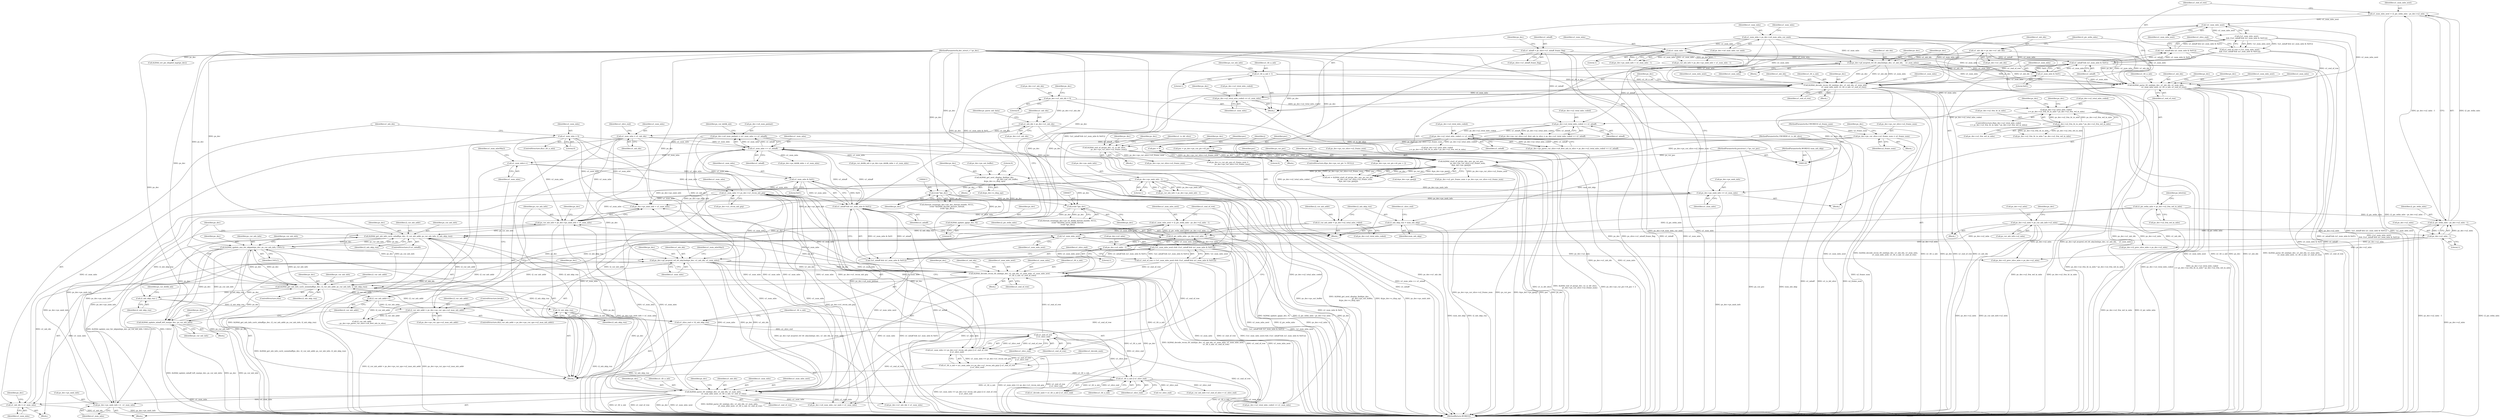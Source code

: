 digraph "0_Android_4a524d3a8ae9aa20c36430008e6bd429443f8f1d_1@pointer" {
"1000959" [label="(Call,ps_dec->u4_num_pmbair = (u1_num_mbs >> u1_mbaff))"];
"1000963" [label="(Call,u1_num_mbs >> u1_mbaff)"];
"1000905" [label="(Call,u1_num_mbs = u1_mb_idx)"];
"1000895" [label="(Call,u1_mb_idx = ps_dec->u1_mb_idx)"];
"1000657" [label="(Call,ps_dec->u1_mb_idx = 0)"];
"1001127" [label="(Call,u1_num_mbs == ps_dec->u1_recon_mb_grp)"];
"1001117" [label="(Call,u1_num_mbs & 0x01)"];
"1001094" [label="(Call,u1_num_mbs++)"];
"1001200" [label="(Call,u1_num_mbs = 0)"];
"1001186" [label="(Call,ih264d_decode_recon_tfr_nmb(ps_dec, u1_mb_idx, u1_num_mbs, u1_num_mbs_next,\n                                             u1_tfr_n_mb, u1_end_of_row))"];
"1001148" [label="(Call,ps_dec->pf_mvpred_ref_tfr_nby2mb(ps_dec, u1_mb_idx, u1_num_mbs))"];
"1001061" [label="(Call,ih264d_update_nnz_for_skipmb(ps_dec, ps_cur_mb_info, CAVLC))"];
"1000990" [label="(Call,ih264d_get_mb_info_cavlc_mbaff(ps_dec, i2_cur_mb_addr, ps_cur_mb_info, i2_mb_skip_run))"];
"1000892" [label="(Call,ih264d_update_qp(ps_dec, 0))"];
"1000645" [label="(Call,ih264d_decode_recon_tfr_nmb(ps_dec, u1_mb_idx, u1_num_mbs,\n                             u1_num_mbs_next, u1_tfr_n_mb, u1_end_of_row))"];
"1000584" [label="(Call,ps_dec->pf_mvpred_ref_tfr_nby2mb(ps_dec, u1_mb_idx,    u1_num_mbs))"];
"1000130" [label="(MethodParameterIn,dec_struct_t * ps_dec)"];
"1000141" [label="(Call,u1_mb_idx = ps_dec->u1_mb_idx)"];
"1000487" [label="(Call,u1_num_mbs = ps_dec->u4_num_mbs_cur_nmb)"];
"1000501" [label="(Call,u1_num_mbs - 1)"];
"1000612" [label="(Call,u1_num_mbs & 0x01)"];
"1000607" [label="(Call,!u1_num_mbs_next)"];
"1000595" [label="(Call,u1_num_mbs_next = i2_pic_wdin_mbs - ps_dec->u2_mbx - 1)"];
"1000597" [label="(Call,i2_pic_wdin_mbs - ps_dec->u2_mbx - 1)"];
"1000150" [label="(Call,i2_pic_wdin_mbs = ps_dec->u2_frm_wd_in_mbs)"];
"1000599" [label="(Call,ps_dec->u2_mbx - 1)"];
"1000538" [label="(Call,ps_dec->u2_mbx = ps_cur_mb_info->u2_mbx)"];
"1000618" [label="(Call,u1_tfr_n_mb = 1)"];
"1000604" [label="(Call,u1_end_of_row = (!u1_num_mbs_next)\n && (!(u1_mbaff && (u1_num_mbs & 0x01))))"];
"1000606" [label="(Call,(!u1_num_mbs_next)\n && (!(u1_mbaff && (u1_num_mbs & 0x01))))"];
"1000609" [label="(Call,!(u1_mbaff && (u1_num_mbs & 0x01)))"];
"1000610" [label="(Call,u1_mbaff && (u1_num_mbs & 0x01))"];
"1000189" [label="(Call,u1_mbaff = ps_slice->u1_mbaff_frame_flag)"];
"1000631" [label="(Call,ih264d_parse_tfr_nmb(ps_dec, u1_mb_idx, u1_num_mbs,\n                            u1_num_mbs_next, u1_tfr_n_mb, u1_end_of_row))"];
"1000412" [label="(Call,(void *)ps_dec)"];
"1000357" [label="(Call,ih264d_get_next_display_field(ps_dec,\n                                              ps_dec->ps_out_buffer,\n &(ps_dec->s_disp_op)))"];
"1000318" [label="(Call,ih264d_start_of_pic(ps_dec, poc, ps_cur_poc,\n                        ps_dec->ps_cur_slice->u2_frame_num,\n &ps_dec->ps_pps[j]))"];
"1000227" [label="(Call,ih264d_end_of_pic(ps_dec, u1_is_idr_slice,\n                ps_dec->ps_cur_slice->u2_frame_num))"];
"1000132" [label="(MethodParameterIn,UWORD8 u1_is_idr_slice)"];
"1000214" [label="(Call,ps_dec->ps_cur_slice->u2_frame_num = u2_frame_num)"];
"1000133" [label="(MethodParameterIn,UWORD16 u2_frame_num)"];
"1000250" [label="(Call,poc = 0)"];
"1000281" [label="(Call,poc = ps_dec->ps_cur_pic->i4_poc + 2)"];
"1000134" [label="(MethodParameterIn,pocstruct_t *ps_cur_poc)"];
"1000456" [label="(Call,(void *)ps_dec)"];
"1001172" [label="(Call,ih264d_parse_tfr_nmb(ps_dec, u1_mb_idx, u1_num_mbs,\n                                     u1_num_mbs_next, u1_tfr_n_mb, u1_end_of_row))"];
"1001112" [label="(Call,!u1_num_mbs_next)"];
"1001100" [label="(Call,u1_num_mbs_next = i2_pic_wdin_mbs - ps_dec->u2_mbx - 1)"];
"1001102" [label="(Call,i2_pic_wdin_mbs - ps_dec->u2_mbx - 1)"];
"1001104" [label="(Call,ps_dec->u2_mbx - 1)"];
"1001137" [label="(Call,u1_tfr_n_mb || u1_slice_end)"];
"1001124" [label="(Call,u1_tfr_n_mb = (u1_num_mbs == ps_dec->u1_recon_mb_grp) || u1_end_of_row\n || u1_slice_end)"];
"1001126" [label="(Call,(u1_num_mbs == ps_dec->u1_recon_mb_grp) || u1_end_of_row\n || u1_slice_end)"];
"1001132" [label="(Call,u1_end_of_row\n || u1_slice_end)"];
"1001109" [label="(Call,u1_end_of_row = (!u1_num_mbs_next) && (!(u1_mbaff && (u1_num_mbs & 0x01))))"];
"1001111" [label="(Call,(!u1_num_mbs_next) && (!(u1_mbaff && (u1_num_mbs & 0x01))))"];
"1001114" [label="(Call,!(u1_mbaff && (u1_num_mbs & 0x01)))"];
"1001115" [label="(Call,u1_mbaff && (u1_num_mbs & 0x01))"];
"1001120" [label="(Call,u1_slice_end = !i2_mb_skip_run)"];
"1001122" [label="(Call,!i2_mb_skip_run)"];
"1001077" [label="(Call,i2_mb_skip_run--)"];
"1000996" [label="(Call,ih264d_get_mb_info_cavlc_nonmbaff(ps_dec, i2_cur_mb_addr, ps_cur_mb_info, i2_mb_skip_run))"];
"1001089" [label="(Call,ih264d_update_mbaff_left_nnz(ps_dec, ps_cur_mb_info))"];
"1000934" [label="(Call,i2_cur_mb_addr > ps_dec->ps_cur_sps->u2_max_mb_addr)"];
"1000920" [label="(Call,i2_cur_mb_addr = ps_dec->u2_total_mbs_coded)"];
"1000809" [label="(Call,ps_dec->u2_total_mbs_coded << u1_mbaff)"];
"1000783" [label="(Call,ps_dec->u2_total_mbs_coded << u1_mbaff)"];
"1000668" [label="(Call,ps_dec->u2_total_mbs_coded\n >= ps_dec->u2_frm_ht_in_mbs * ps_dec->u2_frm_wd_in_mbs)"];
"1000652" [label="(Call,ps_dec->u2_total_mbs_coded += u1_num_mbs)"];
"1000672" [label="(Call,ps_dec->u2_frm_ht_in_mbs * ps_dec->u2_frm_wd_in_mbs)"];
"1001092" [label="(Call,i2_cur_mb_addr++)"];
"1000942" [label="(Call,ps_cur_mb_info = ps_dec->ps_nmb_info + u1_num_mbs)"];
"1000638" [label="(Call,ps_dec->ps_nmb_info += u1_num_mbs)"];
"1000513" [label="(Call,ps_dec->ps_nmb_info - 1)"];
"1001179" [label="(Call,ps_dec->ps_nmb_info +=  u1_num_mbs)"];
"1000925" [label="(Call,i2_mb_skip_run = num_mb_skip)"];
"1000131" [label="(MethodParameterIn,WORD32 num_mb_skip)"];
"1001203" [label="(Call,u1_mb_idx = u1_num_mbs)"];
"1001105" [label="(Call,ps_dec->u2_mbx)"];
"1000227" [label="(Call,ih264d_end_of_pic(ps_dec, u1_is_idr_slice,\n                ps_dec->ps_cur_slice->u2_frame_num))"];
"1000224" [label="(Identifier,ps_dec)"];
"1000133" [label="(MethodParameterIn,UWORD16 u2_frame_num)"];
"1000283" [label="(Call,ps_dec->ps_cur_pic->i4_poc + 2)"];
"1001100" [label="(Call,u1_num_mbs_next = i2_pic_wdin_mbs - ps_dec->u2_mbx - 1)"];
"1001222" [label="(Call,i2_cur_mb_addr\n - ps_dec->ps_parse_cur_slice->u4_first_mb_in_slice)"];
"1000226" [label="(Block,)"];
"1001109" [label="(Call,u1_end_of_row = (!u1_num_mbs_next) && (!(u1_mbaff && (u1_num_mbs & 0x01))))"];
"1000359" [label="(Call,ps_dec->ps_out_buffer)"];
"1000275" [label="(ControlStructure,if(ps_dec->ps_cur_pic != NULL))"];
"1000668" [label="(Call,ps_dec->u2_total_mbs_coded\n >= ps_dec->u2_frm_ht_in_mbs * ps_dec->u2_frm_wd_in_mbs)"];
"1001116" [label="(Identifier,u1_mbaff)"];
"1000645" [label="(Call,ih264d_decode_recon_tfr_nmb(ps_dec, u1_mb_idx, u1_num_mbs,\n                             u1_num_mbs_next, u1_tfr_n_mb, u1_end_of_row))"];
"1001103" [label="(Identifier,i2_pic_wdin_mbs)"];
"1000651" [label="(Identifier,u1_end_of_row)"];
"1000926" [label="(Identifier,i2_mb_skip_run)"];
"1000597" [label="(Call,i2_pic_wdin_mbs - ps_dec->u2_mbx - 1)"];
"1000600" [label="(Call,ps_dec->u2_mbx)"];
"1000967" [label="(Identifier,ps_cur_deblk_mb)"];
"1000134" [label="(MethodParameterIn,pocstruct_t *ps_cur_poc)"];
"1000252" [label="(Literal,0)"];
"1001101" [label="(Identifier,u1_num_mbs_next)"];
"1000959" [label="(Call,ps_dec->u4_num_pmbair = (u1_num_mbs >> u1_mbaff))"];
"1001202" [label="(Literal,0)"];
"1000623" [label="(Identifier,ps_cur_mb_info)"];
"1000810" [label="(Call,ps_dec->u2_total_mbs_coded)"];
"1000931" [label="(Block,)"];
"1000458" [label="(Identifier,ps_dec)"];
"1001129" [label="(Call,ps_dec->u1_recon_mb_grp)"];
"1001153" [label="(Identifier,u1_num_mbsNby2)"];
"1000642" [label="(Identifier,u1_num_mbs)"];
"1001269" [label="(Call,ps_dec->u2_frm_ht_in_mbs * ps_dec->u2_frm_wd_in_mbs)"];
"1001183" [label="(Identifier,u1_num_mbs)"];
"1001208" [label="(Identifier,ps_dec)"];
"1000963" [label="(Call,u1_num_mbs >> u1_mbaff)"];
"1000503" [label="(Literal,1)"];
"1000357" [label="(Call,ih264d_get_next_display_field(ps_dec,\n                                              ps_dec->ps_out_buffer,\n &(ps_dec->s_disp_op)))"];
"1001110" [label="(Identifier,u1_end_of_row)"];
"1000630" [label="(Block,)"];
"1000604" [label="(Call,u1_end_of_row = (!u1_num_mbs_next)\n && (!(u1_mbaff && (u1_num_mbs & 0x01))))"];
"1000250" [label="(Call,poc = 0)"];
"1001250" [label="(Call,ps_dec->i2_prev_slice_mbx = ps_dec->u2_mbx)"];
"1001177" [label="(Identifier,u1_tfr_n_mb)"];
"1001123" [label="(Identifier,i2_mb_skip_run)"];
"1000547" [label="(Identifier,ps_dec)"];
"1000997" [label="(Identifier,ps_dec)"];
"1000609" [label="(Call,!(u1_mbaff && (u1_num_mbs & 0x01)))"];
"1000689" [label="(Identifier,ps_dec)"];
"1001180" [label="(Call,ps_dec->ps_nmb_info)"];
"1001149" [label="(Identifier,ps_dec)"];
"1000213" [label="(Block,)"];
"1000927" [label="(Identifier,num_mb_skip)"];
"1001147" [label="(Block,)"];
"1000994" [label="(Identifier,i2_mb_skip_run)"];
"1001104" [label="(Call,ps_dec->u2_mbx - 1)"];
"1001112" [label="(Call,!u1_num_mbs_next)"];
"1000676" [label="(Call,ps_dec->u2_frm_wd_in_mbs)"];
"1000497" [label="(Call,ps_dec->ps_nmb_info + u1_num_mbs - 1)"];
"1000362" [label="(Call,&(ps_dec->s_disp_op))"];
"1000456" [label="(Call,(void *)ps_dec)"];
"1001088" [label="(Block,)"];
"1001185" [label="(Block,)"];
"1001148" [label="(Call,ps_dec->pf_mvpred_ref_tfr_nby2mb(ps_dec, u1_mb_idx, u1_num_mbs))"];
"1001203" [label="(Call,u1_mb_idx = u1_num_mbs)"];
"1000691" [label="(Call,ps_dec->i2_prev_slice_mbx = ps_dec->u2_mbx)"];
"1000132" [label="(MethodParameterIn,UWORD8 u1_is_idr_slice)"];
"1000612" [label="(Call,u1_num_mbs & 0x01)"];
"1000901" [label="(Identifier,ps_parse_mb_data)"];
"1000664" [label="(Identifier,ps_dec)"];
"1000996" [label="(Call,ih264d_get_mb_info_cavlc_nonmbaff(ps_dec, i2_cur_mb_addr, ps_cur_mb_info, i2_mb_skip_run))"];
"1000246" [label="(Block,)"];
"1000404" [label="(Call,ithread_create(ps_dec->pv_dec_thread_handle, NULL,\n (void *)ih264d_decode_picture_thread,\n (void *)ps_dec))"];
"1000486" [label="(Block,)"];
"1000322" [label="(Call,ps_dec->ps_cur_slice->u2_frame_num)"];
"1000316" [label="(Call,ret = ih264d_start_of_pic(ps_dec, poc, ps_cur_poc,\n                        ps_dec->ps_cur_slice->u2_frame_num,\n &ps_dec->ps_pps[j]))"];
"1000131" [label="(MethodParameterIn,WORD32 num_mb_skip)"];
"1001140" [label="(Call,ps_cur_mb_info->u1_end_of_slice = u1_slice_end)"];
"1001178" [label="(Identifier,u1_end_of_row)"];
"1001102" [label="(Call,i2_pic_wdin_mbs - ps_dec->u2_mbx - 1)"];
"1000935" [label="(Identifier,i2_cur_mb_addr)"];
"1000813" [label="(Identifier,u1_mbaff)"];
"1000570" [label="(Block,)"];
"1000991" [label="(Identifier,ps_dec)"];
"1000596" [label="(Identifier,u1_num_mbs_next)"];
"1001094" [label="(Call,u1_num_mbs++)"];
"1000906" [label="(Identifier,u1_num_mbs)"];
"1000649" [label="(Identifier,u1_num_mbs_next)"];
"1000669" [label="(Call,ps_dec->u2_total_mbs_coded)"];
"1000893" [label="(Identifier,ps_dec)"];
"1000682" [label="(Identifier,ps_dec)"];
"1000784" [label="(Call,ps_dec->u2_total_mbs_coded)"];
"1000517" [label="(Literal,1)"];
"1001135" [label="(Call,u1_decode_nmb = u1_tfr_n_mb || u1_slice_end)"];
"1001097" [label="(Identifier,u1_num_mbsNby2)"];
"1000542" [label="(Call,ps_cur_mb_info->u2_mbx)"];
"1001121" [label="(Identifier,u1_slice_end)"];
"1001201" [label="(Identifier,u1_num_mbs)"];
"1001179" [label="(Call,ps_dec->ps_nmb_info +=  u1_num_mbs)"];
"1000152" [label="(Call,ps_dec->u2_frm_wd_in_mbs)"];
"1001004" [label="(Identifier,ps_dec)"];
"1000513" [label="(Call,ps_dec->ps_nmb_info - 1)"];
"1000632" [label="(Identifier,ps_dec)"];
"1001186" [label="(Call,ih264d_decode_recon_tfr_nmb(ps_dec, u1_mb_idx, u1_num_mbs, u1_num_mbs_next,\n                                             u1_tfr_n_mb, u1_end_of_row))"];
"1001119" [label="(Literal,0x01)"];
"1000230" [label="(Call,ps_dec->ps_cur_slice->u2_frame_num)"];
"1001206" [label="(Call,ps_dec->u1_mb_idx = u1_num_mbs)"];
"1001193" [label="(Call,ps_dec->u2_total_mbs_coded += u1_num_mbs)"];
"1000159" [label="(Identifier,ps_bitstrm)"];
"1000191" [label="(Call,ps_slice->u1_mbaff_frame_flag)"];
"1000943" [label="(Identifier,ps_cur_mb_info)"];
"1000595" [label="(Call,u1_num_mbs_next = i2_pic_wdin_mbs - ps_dec->u2_mbx - 1)"];
"1001062" [label="(Identifier,ps_dec)"];
"1000327" [label="(Call,&ps_dec->ps_pps[j])"];
"1001181" [label="(Identifier,ps_dec)"];
"1000999" [label="(Identifier,ps_cur_mb_info)"];
"1000909" [label="(Identifier,u1_slice_end)"];
"1001125" [label="(Identifier,u1_tfr_n_mb)"];
"1000922" [label="(Call,ps_dec->u2_total_mbs_coded)"];
"1000659" [label="(Identifier,ps_dec)"];
"1000930" [label="(Identifier,u1_slice_end)"];
"1001111" [label="(Call,(!u1_num_mbs_next) && (!(u1_mbaff && (u1_num_mbs & 0x01))))"];
"1000229" [label="(Identifier,u1_is_idr_slice)"];
"1001195" [label="(Identifier,ps_dec)"];
"1000672" [label="(Call,ps_dec->u2_frm_ht_in_mbs * ps_dec->u2_frm_wd_in_mbs)"];
"1000964" [label="(Identifier,u1_num_mbs)"];
"1001204" [label="(Identifier,u1_mb_idx)"];
"1000189" [label="(Call,u1_mbaff = ps_slice->u1_mbaff_frame_flag)"];
"1000652" [label="(Call,ps_dec->u2_total_mbs_coded += u1_num_mbs)"];
"1001200" [label="(Call,u1_num_mbs = 0)"];
"1000235" [label="(Call,ps_dec->s_cur_pic_poc.u2_frame_num =\n                ps_dec->ps_cur_slice->u2_frame_num)"];
"1001174" [label="(Identifier,u1_mb_idx)"];
"1000920" [label="(Call,i2_cur_mb_addr = ps_dec->u2_total_mbs_coded)"];
"1001190" [label="(Identifier,u1_num_mbs_next)"];
"1000282" [label="(Identifier,poc)"];
"1001113" [label="(Identifier,u1_num_mbs_next)"];
"1000228" [label="(Identifier,ps_dec)"];
"1001189" [label="(Identifier,u1_num_mbs)"];
"1000635" [label="(Identifier,u1_num_mbs_next)"];
"1000412" [label="(Call,(void *)ps_dec)"];
"1001120" [label="(Call,u1_slice_end = !i2_mb_skip_run)"];
"1000656" [label="(Identifier,u1_num_mbs)"];
"1001137" [label="(Call,u1_tfr_n_mb || u1_slice_end)"];
"1000511" [label="(Call,ps_cur_mb_info = ps_dec->ps_nmb_info - 1)"];
"1000892" [label="(Call,ih264d_update_qp(ps_dec, 0))"];
"1000448" [label="(Call,ithread_create(ps_dec->pv_bs_deblk_thread_handle, NULL,\n (void *)ih264d_recon_deblk_thread,\n (void *)ps_dec))"];
"1001138" [label="(Identifier,u1_tfr_n_mb)"];
"1000907" [label="(Identifier,u1_mb_idx)"];
"1000586" [label="(Identifier,u1_mb_idx)"];
"1000634" [label="(Identifier,u1_num_mbs)"];
"1001124" [label="(Call,u1_tfr_n_mb = (u1_num_mbs == ps_dec->u1_recon_mb_grp) || u1_end_of_row\n || u1_slice_end)"];
"1000151" [label="(Identifier,i2_pic_wdin_mbs)"];
"1000493" [label="(Identifier,u1_num_mbs)"];
"1000143" [label="(Call,ps_dec->u1_mb_idx)"];
"1000190" [label="(Identifier,u1_mbaff)"];
"1001132" [label="(Call,u1_end_of_row\n || u1_slice_end)"];
"1001063" [label="(Identifier,ps_cur_mb_info)"];
"1001092" [label="(Call,i2_cur_mb_addr++)"];
"1000951" [label="(Identifier,ps_dec)"];
"1000613" [label="(Identifier,u1_num_mbs)"];
"1001081" [label="(Identifier,ps_cur_deblk_mb)"];
"1000803" [label="(Call,ps_dec->ps_parse_cur_slice->u4_first_mb_in_slice = ps_dec->u2_total_mbs_coded << u1_mbaff)"];
"1001284" [label="(MethodReturn,WORD32)"];
"1000488" [label="(Identifier,u1_num_mbs)"];
"1000636" [label="(Identifier,u1_tfr_n_mb)"];
"1000995" [label="(ControlStructure,else)"];
"1000585" [label="(Identifier,ps_dec)"];
"1001151" [label="(Identifier,u1_num_mbs)"];
"1000291" [label="(Identifier,j)"];
"1001175" [label="(Identifier,u1_num_mbs)"];
"1000141" [label="(Call,u1_mb_idx = ps_dec->u1_mb_idx)"];
"1000777" [label="(Call,ps_dec->ps_cur_slice->u2_first_mb_in_slice = ps_dec->u2_total_mbs_coded << u1_mbaff)"];
"1000968" [label="(Call,ps_dec->ps_deblk_mbn + u1_num_mbs)"];
"1000200" [label="(Identifier,ps_dec)"];
"1000934" [label="(Call,i2_cur_mb_addr > ps_dec->ps_cur_sps->u2_max_mb_addr)"];
"1000966" [label="(Call,ps_cur_deblk_mb = ps_dec->ps_deblk_mbn + u1_num_mbs)"];
"1000583" [label="(Block,)"];
"1001191" [label="(Identifier,u1_tfr_n_mb)"];
"1000809" [label="(Call,ps_dec->u2_total_mbs_coded << u1_mbaff)"];
"1001176" [label="(Identifier,u1_num_mbs_next)"];
"1001114" [label="(Call,!(u1_mbaff && (u1_num_mbs & 0x01)))"];
"1001061" [label="(Call,ih264d_update_nnz_for_skipmb(ps_dec, ps_cur_mb_info, CAVLC))"];
"1000638" [label="(Call,ps_dec->ps_nmb_info += u1_num_mbs)"];
"1001172" [label="(Call,ih264d_parse_tfr_nmb(ps_dec, u1_mb_idx, u1_num_mbs,\n                                     u1_num_mbs_next, u1_tfr_n_mb, u1_end_of_row))"];
"1000942" [label="(Call,ps_cur_mb_info = ps_dec->ps_nmb_info + u1_num_mbs)"];
"1000998" [label="(Identifier,i2_cur_mb_addr)"];
"1000644" [label="(Block,)"];
"1000647" [label="(Identifier,u1_mb_idx)"];
"1000142" [label="(Identifier,u1_mb_idx)"];
"1001091" [label="(Identifier,ps_cur_mb_info)"];
"1000489" [label="(Call,ps_dec->u4_num_mbs_cur_nmb)"];
"1000606" [label="(Call,(!u1_num_mbs_next)\n && (!(u1_mbaff && (u1_num_mbs & 0x01))))"];
"1000949" [label="(Call,ps_dec->u4_num_mbs_cur_nmb = u1_num_mbs)"];
"1000620" [label="(Literal,1)"];
"1000587" [label="(Identifier,u1_num_mbs)"];
"1000318" [label="(Call,ih264d_start_of_pic(ps_dec, poc, ps_cur_poc,\n                        ps_dec->ps_cur_slice->u2_frame_num,\n &ps_dec->ps_pps[j]))"];
"1000783" [label="(Call,ps_dec->u2_total_mbs_coded << u1_mbaff)"];
"1001171" [label="(Block,)"];
"1000936" [label="(Call,ps_dec->ps_cur_sps->u2_max_mb_addr)"];
"1000658" [label="(Call,ps_dec->u1_mb_idx)"];
"1000614" [label="(Literal,0x01)"];
"1001265" [label="(Call,ps_dec->u2_total_mbs_coded\n >= ps_dec->u2_frm_ht_in_mbs * ps_dec->u2_frm_wd_in_mbs)"];
"1000650" [label="(Identifier,u1_tfr_n_mb)"];
"1000619" [label="(Identifier,u1_tfr_n_mb)"];
"1000639" [label="(Call,ps_dec->ps_nmb_info)"];
"1000654" [label="(Identifier,ps_dec)"];
"1000667" [label="(ControlStructure,if(ps_dec->u2_total_mbs_coded\n >= ps_dec->u2_frm_ht_in_mbs * ps_dec->u2_frm_wd_in_mbs))"];
"1000794" [label="(Call,ps_dec->u2_prv_frame_num = ps_dec->ps_cur_slice->u2_frame_num)"];
"1000502" [label="(Identifier,u1_num_mbs)"];
"1000607" [label="(Call,!u1_num_mbs_next)"];
"1000238" [label="(Identifier,ps_dec)"];
"1000538" [label="(Call,ps_dec->u2_mbx = ps_cur_mb_info->u2_mbx)"];
"1000988" [label="(ControlStructure,if (u1_mbaff))"];
"1000661" [label="(Literal,0)"];
"1000539" [label="(Call,ps_dec->u2_mbx)"];
"1001139" [label="(Identifier,u1_slice_end)"];
"1001115" [label="(Call,u1_mbaff && (u1_num_mbs & 0x01))"];
"1001128" [label="(Identifier,u1_num_mbs)"];
"1000990" [label="(Call,ih264d_get_mb_info_cavlc_mbaff(ps_dec, i2_cur_mb_addr, ps_cur_mb_info, i2_mb_skip_run))"];
"1000633" [label="(Identifier,u1_mb_idx)"];
"1000495" [label="(Call,ps_cur_mb_info = ps_dec->ps_nmb_info + u1_num_mbs - 1)"];
"1001108" [label="(Literal,1)"];
"1001078" [label="(Identifier,i2_mb_skip_run)"];
"1000896" [label="(Identifier,u1_mb_idx)"];
"1000590" [label="(Identifier,ps_dec)"];
"1000320" [label="(Identifier,poc)"];
"1000603" [label="(Literal,1)"];
"1001150" [label="(Identifier,u1_mb_idx)"];
"1000605" [label="(Identifier,u1_end_of_row)"];
"1000414" [label="(Identifier,ps_dec)"];
"1001090" [label="(Identifier,ps_dec)"];
"1000992" [label="(Identifier,i2_cur_mb_addr)"];
"1001000" [label="(Identifier,i2_mb_skip_run)"];
"1000610" [label="(Call,u1_mbaff && (u1_num_mbs & 0x01))"];
"1000646" [label="(Identifier,ps_dec)"];
"1000921" [label="(Identifier,i2_cur_mb_addr)"];
"1000653" [label="(Call,ps_dec->u2_total_mbs_coded)"];
"1000599" [label="(Call,ps_dec->u2_mbx - 1)"];
"1001187" [label="(Identifier,ps_dec)"];
"1001089" [label="(Call,ih264d_update_mbaff_left_nnz(ps_dec, ps_cur_mb_info))"];
"1000598" [label="(Identifier,i2_pic_wdin_mbs)"];
"1000321" [label="(Identifier,ps_cur_poc)"];
"1001122" [label="(Call,!i2_mb_skip_run)"];
"1000220" [label="(Identifier,u2_frame_num)"];
"1001127" [label="(Call,u1_num_mbs == ps_dec->u1_recon_mb_grp)"];
"1000584" [label="(Call,ps_dec->pf_mvpred_ref_tfr_nby2mb(ps_dec, u1_mb_idx,    u1_num_mbs))"];
"1000150" [label="(Call,i2_pic_wdin_mbs = ps_dec->u2_frm_wd_in_mbs)"];
"1001064" [label="(Identifier,CAVLC)"];
"1001205" [label="(Identifier,u1_num_mbs)"];
"1000608" [label="(Identifier,u1_num_mbs_next)"];
"1000368" [label="(Literal,0)"];
"1001117" [label="(Call,u1_num_mbs & 0x01)"];
"1000993" [label="(Identifier,ps_cur_mb_info)"];
"1000905" [label="(Call,u1_num_mbs = u1_mb_idx)"];
"1000897" [label="(Call,ps_dec->u1_mb_idx)"];
"1001188" [label="(Identifier,u1_mb_idx)"];
"1000925" [label="(Call,i2_mb_skip_run = num_mb_skip)"];
"1000648" [label="(Identifier,u1_num_mbs)"];
"1000941" [label="(ControlStructure,break;)"];
"1001126" [label="(Call,(u1_num_mbs == ps_dec->u1_recon_mb_grp) || u1_end_of_row\n || u1_slice_end)"];
"1000929" [label="(Call,!u1_slice_end)"];
"1000640" [label="(Identifier,ps_dec)"];
"1001068" [label="(Identifier,ps_cur_mb_info)"];
"1000514" [label="(Call,ps_dec->ps_nmb_info)"];
"1000251" [label="(Identifier,poc)"];
"1000256" [label="(Identifier,ps_dec)"];
"1000933" [label="(ControlStructure,if(i2_cur_mb_addr > ps_dec->ps_cur_sps->u2_max_mb_addr))"];
"1000214" [label="(Call,ps_dec->ps_cur_slice->u2_frame_num = u2_frame_num)"];
"1000618" [label="(Call,u1_tfr_n_mb = 1)"];
"1001198" [label="(ControlStructure,if(u1_tfr_n_mb))"];
"1000960" [label="(Call,ps_dec->u4_num_pmbair)"];
"1000130" [label="(MethodParameterIn,dec_struct_t * ps_dec)"];
"1000205" [label="(Call,ih264d_err_pic_dispbuf_mgr(ps_dec))"];
"1000944" [label="(Call,ps_dec->ps_nmb_info + u1_num_mbs)"];
"1000281" [label="(Call,poc = ps_dec->ps_cur_pic->i4_poc + 2)"];
"1000501" [label="(Call,u1_num_mbs - 1)"];
"1000487" [label="(Call,u1_num_mbs = ps_dec->u4_num_mbs_cur_nmb)"];
"1000611" [label="(Identifier,u1_mbaff)"];
"1001173" [label="(Identifier,ps_dec)"];
"1000787" [label="(Identifier,u1_mbaff)"];
"1001095" [label="(Identifier,u1_num_mbs)"];
"1001077" [label="(Call,i2_mb_skip_run--)"];
"1000356" [label="(Block,)"];
"1000616" [label="(Identifier,u1_slice_end)"];
"1000358" [label="(Identifier,ps_dec)"];
"1000215" [label="(Call,ps_dec->ps_cur_slice->u2_frame_num)"];
"1000319" [label="(Identifier,ps_dec)"];
"1001118" [label="(Identifier,u1_num_mbs)"];
"1000894" [label="(Literal,0)"];
"1000631" [label="(Call,ih264d_parse_tfr_nmb(ps_dec, u1_mb_idx, u1_num_mbs,\n                            u1_num_mbs_next, u1_tfr_n_mb, u1_end_of_row))"];
"1001136" [label="(Identifier,u1_decode_nmb)"];
"1000965" [label="(Identifier,u1_mbaff)"];
"1000673" [label="(Call,ps_dec->u2_frm_ht_in_mbs)"];
"1001192" [label="(Identifier,u1_end_of_row)"];
"1000637" [label="(Identifier,u1_end_of_row)"];
"1001133" [label="(Identifier,u1_end_of_row)"];
"1001093" [label="(Identifier,i2_cur_mb_addr)"];
"1000895" [label="(Call,u1_mb_idx = ps_dec->u1_mb_idx)"];
"1000657" [label="(Call,ps_dec->u1_mb_idx = 0)"];
"1001134" [label="(Identifier,u1_slice_end)"];
"1000136" [label="(Block,)"];
"1000959" -> "1000931"  [label="AST: "];
"1000959" -> "1000963"  [label="CFG: "];
"1000960" -> "1000959"  [label="AST: "];
"1000963" -> "1000959"  [label="AST: "];
"1000967" -> "1000959"  [label="CFG: "];
"1000959" -> "1001284"  [label="DDG: u1_num_mbs >> u1_mbaff"];
"1000959" -> "1001284"  [label="DDG: ps_dec->u4_num_pmbair"];
"1000963" -> "1000959"  [label="DDG: u1_num_mbs"];
"1000963" -> "1000959"  [label="DDG: u1_mbaff"];
"1000963" -> "1000965"  [label="CFG: "];
"1000964" -> "1000963"  [label="AST: "];
"1000965" -> "1000963"  [label="AST: "];
"1000963" -> "1001284"  [label="DDG: u1_mbaff"];
"1000905" -> "1000963"  [label="DDG: u1_num_mbs"];
"1001127" -> "1000963"  [label="DDG: u1_num_mbs"];
"1001200" -> "1000963"  [label="DDG: u1_num_mbs"];
"1001186" -> "1000963"  [label="DDG: u1_num_mbs"];
"1001172" -> "1000963"  [label="DDG: u1_num_mbs"];
"1001115" -> "1000963"  [label="DDG: u1_mbaff"];
"1000809" -> "1000963"  [label="DDG: u1_mbaff"];
"1000963" -> "1000966"  [label="DDG: u1_num_mbs"];
"1000963" -> "1000968"  [label="DDG: u1_num_mbs"];
"1000963" -> "1001094"  [label="DDG: u1_num_mbs"];
"1000963" -> "1001115"  [label="DDG: u1_mbaff"];
"1000905" -> "1000136"  [label="AST: "];
"1000905" -> "1000907"  [label="CFG: "];
"1000906" -> "1000905"  [label="AST: "];
"1000907" -> "1000905"  [label="AST: "];
"1000909" -> "1000905"  [label="CFG: "];
"1000905" -> "1001284"  [label="DDG: u1_num_mbs"];
"1000905" -> "1001284"  [label="DDG: u1_mb_idx"];
"1000895" -> "1000905"  [label="DDG: u1_mb_idx"];
"1000905" -> "1000942"  [label="DDG: u1_num_mbs"];
"1000905" -> "1000944"  [label="DDG: u1_num_mbs"];
"1000905" -> "1000949"  [label="DDG: u1_num_mbs"];
"1000895" -> "1000136"  [label="AST: "];
"1000895" -> "1000897"  [label="CFG: "];
"1000896" -> "1000895"  [label="AST: "];
"1000897" -> "1000895"  [label="AST: "];
"1000901" -> "1000895"  [label="CFG: "];
"1000895" -> "1001284"  [label="DDG: ps_dec->u1_mb_idx"];
"1000657" -> "1000895"  [label="DDG: ps_dec->u1_mb_idx"];
"1000895" -> "1001148"  [label="DDG: u1_mb_idx"];
"1000657" -> "1000570"  [label="AST: "];
"1000657" -> "1000661"  [label="CFG: "];
"1000658" -> "1000657"  [label="AST: "];
"1000661" -> "1000657"  [label="AST: "];
"1000664" -> "1000657"  [label="CFG: "];
"1000657" -> "1001284"  [label="DDG: ps_dec->u1_mb_idx"];
"1001127" -> "1001126"  [label="AST: "];
"1001127" -> "1001129"  [label="CFG: "];
"1001128" -> "1001127"  [label="AST: "];
"1001129" -> "1001127"  [label="AST: "];
"1001133" -> "1001127"  [label="CFG: "];
"1001126" -> "1001127"  [label="CFG: "];
"1001127" -> "1001284"  [label="DDG: ps_dec->u1_recon_mb_grp"];
"1001127" -> "1001284"  [label="DDG: u1_num_mbs"];
"1001127" -> "1000942"  [label="DDG: u1_num_mbs"];
"1001127" -> "1000944"  [label="DDG: u1_num_mbs"];
"1001127" -> "1000949"  [label="DDG: u1_num_mbs"];
"1001127" -> "1001126"  [label="DDG: u1_num_mbs"];
"1001127" -> "1001126"  [label="DDG: ps_dec->u1_recon_mb_grp"];
"1001117" -> "1001127"  [label="DDG: u1_num_mbs"];
"1001094" -> "1001127"  [label="DDG: u1_num_mbs"];
"1001127" -> "1001148"  [label="DDG: u1_num_mbs"];
"1001117" -> "1001115"  [label="AST: "];
"1001117" -> "1001119"  [label="CFG: "];
"1001118" -> "1001117"  [label="AST: "];
"1001119" -> "1001117"  [label="AST: "];
"1001115" -> "1001117"  [label="CFG: "];
"1001117" -> "1001115"  [label="DDG: u1_num_mbs"];
"1001117" -> "1001115"  [label="DDG: 0x01"];
"1001094" -> "1001117"  [label="DDG: u1_num_mbs"];
"1001094" -> "1000931"  [label="AST: "];
"1001094" -> "1001095"  [label="CFG: "];
"1001095" -> "1001094"  [label="AST: "];
"1001097" -> "1001094"  [label="CFG: "];
"1001200" -> "1001198"  [label="AST: "];
"1001200" -> "1001202"  [label="CFG: "];
"1001201" -> "1001200"  [label="AST: "];
"1001202" -> "1001200"  [label="AST: "];
"1001204" -> "1001200"  [label="CFG: "];
"1001200" -> "1000942"  [label="DDG: u1_num_mbs"];
"1001200" -> "1000944"  [label="DDG: u1_num_mbs"];
"1001200" -> "1000949"  [label="DDG: u1_num_mbs"];
"1001200" -> "1001203"  [label="DDG: u1_num_mbs"];
"1001200" -> "1001206"  [label="DDG: u1_num_mbs"];
"1001186" -> "1001185"  [label="AST: "];
"1001186" -> "1001192"  [label="CFG: "];
"1001187" -> "1001186"  [label="AST: "];
"1001188" -> "1001186"  [label="AST: "];
"1001189" -> "1001186"  [label="AST: "];
"1001190" -> "1001186"  [label="AST: "];
"1001191" -> "1001186"  [label="AST: "];
"1001192" -> "1001186"  [label="AST: "];
"1001195" -> "1001186"  [label="CFG: "];
"1001186" -> "1001284"  [label="DDG: ih264d_decode_recon_tfr_nmb(ps_dec, u1_mb_idx, u1_num_mbs, u1_num_mbs_next,\n                                             u1_tfr_n_mb, u1_end_of_row)"];
"1001186" -> "1001284"  [label="DDG: u1_end_of_row"];
"1001186" -> "1001284"  [label="DDG: u1_num_mbs_next"];
"1001186" -> "1001284"  [label="DDG: u1_tfr_n_mb"];
"1001186" -> "1001284"  [label="DDG: ps_dec"];
"1001186" -> "1000942"  [label="DDG: u1_num_mbs"];
"1001186" -> "1000944"  [label="DDG: u1_num_mbs"];
"1001186" -> "1000949"  [label="DDG: u1_num_mbs"];
"1001186" -> "1000990"  [label="DDG: ps_dec"];
"1001186" -> "1000996"  [label="DDG: ps_dec"];
"1001148" -> "1001186"  [label="DDG: ps_dec"];
"1001148" -> "1001186"  [label="DDG: u1_mb_idx"];
"1001148" -> "1001186"  [label="DDG: u1_num_mbs"];
"1000130" -> "1001186"  [label="DDG: ps_dec"];
"1001112" -> "1001186"  [label="DDG: u1_num_mbs_next"];
"1001137" -> "1001186"  [label="DDG: u1_tfr_n_mb"];
"1001109" -> "1001186"  [label="DDG: u1_end_of_row"];
"1001132" -> "1001186"  [label="DDG: u1_end_of_row"];
"1001186" -> "1001193"  [label="DDG: u1_num_mbs"];
"1001186" -> "1001203"  [label="DDG: u1_num_mbs"];
"1001186" -> "1001206"  [label="DDG: u1_num_mbs"];
"1001148" -> "1001147"  [label="AST: "];
"1001148" -> "1001151"  [label="CFG: "];
"1001149" -> "1001148"  [label="AST: "];
"1001150" -> "1001148"  [label="AST: "];
"1001151" -> "1001148"  [label="AST: "];
"1001153" -> "1001148"  [label="CFG: "];
"1001148" -> "1001284"  [label="DDG: ps_dec->pf_mvpred_ref_tfr_nby2mb(ps_dec, u1_mb_idx, u1_num_mbs)"];
"1001061" -> "1001148"  [label="DDG: ps_dec"];
"1001089" -> "1001148"  [label="DDG: ps_dec"];
"1000130" -> "1001148"  [label="DDG: ps_dec"];
"1001203" -> "1001148"  [label="DDG: u1_mb_idx"];
"1001148" -> "1001172"  [label="DDG: ps_dec"];
"1001148" -> "1001172"  [label="DDG: u1_mb_idx"];
"1001148" -> "1001172"  [label="DDG: u1_num_mbs"];
"1001061" -> "1000931"  [label="AST: "];
"1001061" -> "1001064"  [label="CFG: "];
"1001062" -> "1001061"  [label="AST: "];
"1001063" -> "1001061"  [label="AST: "];
"1001064" -> "1001061"  [label="AST: "];
"1001068" -> "1001061"  [label="CFG: "];
"1001061" -> "1001284"  [label="DDG: ps_dec"];
"1001061" -> "1001284"  [label="DDG: ih264d_update_nnz_for_skipmb(ps_dec, ps_cur_mb_info, CAVLC)"];
"1001061" -> "1001284"  [label="DDG: CAVLC"];
"1001061" -> "1001284"  [label="DDG: ps_cur_mb_info"];
"1001061" -> "1000990"  [label="DDG: ps_dec"];
"1001061" -> "1000996"  [label="DDG: ps_dec"];
"1000990" -> "1001061"  [label="DDG: ps_dec"];
"1000990" -> "1001061"  [label="DDG: ps_cur_mb_info"];
"1000996" -> "1001061"  [label="DDG: ps_dec"];
"1000996" -> "1001061"  [label="DDG: ps_cur_mb_info"];
"1000130" -> "1001061"  [label="DDG: ps_dec"];
"1001061" -> "1001089"  [label="DDG: ps_dec"];
"1001061" -> "1001089"  [label="DDG: ps_cur_mb_info"];
"1000990" -> "1000988"  [label="AST: "];
"1000990" -> "1000994"  [label="CFG: "];
"1000991" -> "1000990"  [label="AST: "];
"1000992" -> "1000990"  [label="AST: "];
"1000993" -> "1000990"  [label="AST: "];
"1000994" -> "1000990"  [label="AST: "];
"1001004" -> "1000990"  [label="CFG: "];
"1000990" -> "1001284"  [label="DDG: ih264d_get_mb_info_cavlc_mbaff(ps_dec, i2_cur_mb_addr, ps_cur_mb_info, i2_mb_skip_run)"];
"1000892" -> "1000990"  [label="DDG: ps_dec"];
"1001172" -> "1000990"  [label="DDG: ps_dec"];
"1001089" -> "1000990"  [label="DDG: ps_dec"];
"1000130" -> "1000990"  [label="DDG: ps_dec"];
"1000934" -> "1000990"  [label="DDG: i2_cur_mb_addr"];
"1000942" -> "1000990"  [label="DDG: ps_cur_mb_info"];
"1000925" -> "1000990"  [label="DDG: i2_mb_skip_run"];
"1001122" -> "1000990"  [label="DDG: i2_mb_skip_run"];
"1000990" -> "1001077"  [label="DDG: i2_mb_skip_run"];
"1000990" -> "1001092"  [label="DDG: i2_cur_mb_addr"];
"1000892" -> "1000136"  [label="AST: "];
"1000892" -> "1000894"  [label="CFG: "];
"1000893" -> "1000892"  [label="AST: "];
"1000894" -> "1000892"  [label="AST: "];
"1000896" -> "1000892"  [label="CFG: "];
"1000892" -> "1001284"  [label="DDG: ps_dec"];
"1000892" -> "1001284"  [label="DDG: ih264d_update_qp(ps_dec, 0)"];
"1000645" -> "1000892"  [label="DDG: ps_dec"];
"1000631" -> "1000892"  [label="DDG: ps_dec"];
"1000412" -> "1000892"  [label="DDG: ps_dec"];
"1000357" -> "1000892"  [label="DDG: ps_dec"];
"1000456" -> "1000892"  [label="DDG: ps_dec"];
"1000130" -> "1000892"  [label="DDG: ps_dec"];
"1000892" -> "1000996"  [label="DDG: ps_dec"];
"1000645" -> "1000644"  [label="AST: "];
"1000645" -> "1000651"  [label="CFG: "];
"1000646" -> "1000645"  [label="AST: "];
"1000647" -> "1000645"  [label="AST: "];
"1000648" -> "1000645"  [label="AST: "];
"1000649" -> "1000645"  [label="AST: "];
"1000650" -> "1000645"  [label="AST: "];
"1000651" -> "1000645"  [label="AST: "];
"1000654" -> "1000645"  [label="CFG: "];
"1000645" -> "1001284"  [label="DDG: u1_tfr_n_mb"];
"1000645" -> "1001284"  [label="DDG: ps_dec"];
"1000645" -> "1001284"  [label="DDG: u1_end_of_row"];
"1000645" -> "1001284"  [label="DDG: u1_mb_idx"];
"1000645" -> "1001284"  [label="DDG: u1_num_mbs_next"];
"1000645" -> "1001284"  [label="DDG: ih264d_decode_recon_tfr_nmb(ps_dec, u1_mb_idx, u1_num_mbs,\n                             u1_num_mbs_next, u1_tfr_n_mb, u1_end_of_row)"];
"1000584" -> "1000645"  [label="DDG: ps_dec"];
"1000584" -> "1000645"  [label="DDG: u1_mb_idx"];
"1000584" -> "1000645"  [label="DDG: u1_num_mbs"];
"1000130" -> "1000645"  [label="DDG: ps_dec"];
"1000141" -> "1000645"  [label="DDG: u1_mb_idx"];
"1000612" -> "1000645"  [label="DDG: u1_num_mbs"];
"1000487" -> "1000645"  [label="DDG: u1_num_mbs"];
"1000501" -> "1000645"  [label="DDG: u1_num_mbs"];
"1000607" -> "1000645"  [label="DDG: u1_num_mbs_next"];
"1000618" -> "1000645"  [label="DDG: u1_tfr_n_mb"];
"1000604" -> "1000645"  [label="DDG: u1_end_of_row"];
"1000645" -> "1000652"  [label="DDG: u1_num_mbs"];
"1000584" -> "1000583"  [label="AST: "];
"1000584" -> "1000587"  [label="CFG: "];
"1000585" -> "1000584"  [label="AST: "];
"1000586" -> "1000584"  [label="AST: "];
"1000587" -> "1000584"  [label="AST: "];
"1000590" -> "1000584"  [label="CFG: "];
"1000584" -> "1001284"  [label="DDG: ps_dec->pf_mvpred_ref_tfr_nby2mb(ps_dec, u1_mb_idx,    u1_num_mbs)"];
"1000130" -> "1000584"  [label="DDG: ps_dec"];
"1000141" -> "1000584"  [label="DDG: u1_mb_idx"];
"1000487" -> "1000584"  [label="DDG: u1_num_mbs"];
"1000501" -> "1000584"  [label="DDG: u1_num_mbs"];
"1000584" -> "1000612"  [label="DDG: u1_num_mbs"];
"1000584" -> "1000631"  [label="DDG: ps_dec"];
"1000584" -> "1000631"  [label="DDG: u1_mb_idx"];
"1000584" -> "1000631"  [label="DDG: u1_num_mbs"];
"1000130" -> "1000129"  [label="AST: "];
"1000130" -> "1001284"  [label="DDG: ps_dec"];
"1000130" -> "1000205"  [label="DDG: ps_dec"];
"1000130" -> "1000227"  [label="DDG: ps_dec"];
"1000130" -> "1000318"  [label="DDG: ps_dec"];
"1000130" -> "1000357"  [label="DDG: ps_dec"];
"1000130" -> "1000412"  [label="DDG: ps_dec"];
"1000130" -> "1000456"  [label="DDG: ps_dec"];
"1000130" -> "1000631"  [label="DDG: ps_dec"];
"1000130" -> "1000996"  [label="DDG: ps_dec"];
"1000130" -> "1001089"  [label="DDG: ps_dec"];
"1000130" -> "1001172"  [label="DDG: ps_dec"];
"1000141" -> "1000136"  [label="AST: "];
"1000141" -> "1000143"  [label="CFG: "];
"1000142" -> "1000141"  [label="AST: "];
"1000143" -> "1000141"  [label="AST: "];
"1000151" -> "1000141"  [label="CFG: "];
"1000141" -> "1001284"  [label="DDG: u1_mb_idx"];
"1000141" -> "1001284"  [label="DDG: ps_dec->u1_mb_idx"];
"1000141" -> "1000631"  [label="DDG: u1_mb_idx"];
"1000487" -> "1000486"  [label="AST: "];
"1000487" -> "1000489"  [label="CFG: "];
"1000488" -> "1000487"  [label="AST: "];
"1000489" -> "1000487"  [label="AST: "];
"1000493" -> "1000487"  [label="CFG: "];
"1000487" -> "1001284"  [label="DDG: ps_dec->u4_num_mbs_cur_nmb"];
"1000487" -> "1001284"  [label="DDG: u1_num_mbs"];
"1000487" -> "1000501"  [label="DDG: u1_num_mbs"];
"1000487" -> "1000612"  [label="DDG: u1_num_mbs"];
"1000487" -> "1000631"  [label="DDG: u1_num_mbs"];
"1000501" -> "1000497"  [label="AST: "];
"1000501" -> "1000503"  [label="CFG: "];
"1000502" -> "1000501"  [label="AST: "];
"1000503" -> "1000501"  [label="AST: "];
"1000497" -> "1000501"  [label="CFG: "];
"1000501" -> "1001284"  [label="DDG: u1_num_mbs"];
"1000501" -> "1000495"  [label="DDG: u1_num_mbs"];
"1000501" -> "1000495"  [label="DDG: 1"];
"1000501" -> "1000497"  [label="DDG: u1_num_mbs"];
"1000501" -> "1000497"  [label="DDG: 1"];
"1000501" -> "1000612"  [label="DDG: u1_num_mbs"];
"1000501" -> "1000631"  [label="DDG: u1_num_mbs"];
"1000612" -> "1000610"  [label="AST: "];
"1000612" -> "1000614"  [label="CFG: "];
"1000613" -> "1000612"  [label="AST: "];
"1000614" -> "1000612"  [label="AST: "];
"1000610" -> "1000612"  [label="CFG: "];
"1000612" -> "1000610"  [label="DDG: u1_num_mbs"];
"1000612" -> "1000610"  [label="DDG: 0x01"];
"1000612" -> "1000631"  [label="DDG: u1_num_mbs"];
"1000607" -> "1000606"  [label="AST: "];
"1000607" -> "1000608"  [label="CFG: "];
"1000608" -> "1000607"  [label="AST: "];
"1000611" -> "1000607"  [label="CFG: "];
"1000606" -> "1000607"  [label="CFG: "];
"1000607" -> "1000606"  [label="DDG: u1_num_mbs_next"];
"1000595" -> "1000607"  [label="DDG: u1_num_mbs_next"];
"1000607" -> "1000631"  [label="DDG: u1_num_mbs_next"];
"1000595" -> "1000570"  [label="AST: "];
"1000595" -> "1000597"  [label="CFG: "];
"1000596" -> "1000595"  [label="AST: "];
"1000597" -> "1000595"  [label="AST: "];
"1000605" -> "1000595"  [label="CFG: "];
"1000595" -> "1001284"  [label="DDG: i2_pic_wdin_mbs - ps_dec->u2_mbx - 1"];
"1000597" -> "1000595"  [label="DDG: i2_pic_wdin_mbs"];
"1000597" -> "1000595"  [label="DDG: ps_dec->u2_mbx - 1"];
"1000597" -> "1000599"  [label="CFG: "];
"1000598" -> "1000597"  [label="AST: "];
"1000599" -> "1000597"  [label="AST: "];
"1000597" -> "1001284"  [label="DDG: ps_dec->u2_mbx - 1"];
"1000597" -> "1001284"  [label="DDG: i2_pic_wdin_mbs"];
"1000150" -> "1000597"  [label="DDG: i2_pic_wdin_mbs"];
"1000599" -> "1000597"  [label="DDG: ps_dec->u2_mbx"];
"1000599" -> "1000597"  [label="DDG: 1"];
"1000597" -> "1001102"  [label="DDG: i2_pic_wdin_mbs"];
"1000150" -> "1000136"  [label="AST: "];
"1000150" -> "1000152"  [label="CFG: "];
"1000151" -> "1000150"  [label="AST: "];
"1000152" -> "1000150"  [label="AST: "];
"1000159" -> "1000150"  [label="CFG: "];
"1000150" -> "1001284"  [label="DDG: i2_pic_wdin_mbs"];
"1000150" -> "1001284"  [label="DDG: ps_dec->u2_frm_wd_in_mbs"];
"1000150" -> "1001102"  [label="DDG: i2_pic_wdin_mbs"];
"1000599" -> "1000603"  [label="CFG: "];
"1000600" -> "1000599"  [label="AST: "];
"1000603" -> "1000599"  [label="AST: "];
"1000599" -> "1001284"  [label="DDG: ps_dec->u2_mbx"];
"1000538" -> "1000599"  [label="DDG: ps_dec->u2_mbx"];
"1000599" -> "1000691"  [label="DDG: ps_dec->u2_mbx"];
"1000599" -> "1001104"  [label="DDG: ps_dec->u2_mbx"];
"1000599" -> "1001250"  [label="DDG: ps_dec->u2_mbx"];
"1000538" -> "1000486"  [label="AST: "];
"1000538" -> "1000542"  [label="CFG: "];
"1000539" -> "1000538"  [label="AST: "];
"1000542" -> "1000538"  [label="AST: "];
"1000547" -> "1000538"  [label="CFG: "];
"1000538" -> "1001284"  [label="DDG: ps_cur_mb_info->u2_mbx"];
"1000538" -> "1001284"  [label="DDG: ps_dec->u2_mbx"];
"1000538" -> "1000691"  [label="DDG: ps_dec->u2_mbx"];
"1000538" -> "1001104"  [label="DDG: ps_dec->u2_mbx"];
"1000538" -> "1001250"  [label="DDG: ps_dec->u2_mbx"];
"1000618" -> "1000570"  [label="AST: "];
"1000618" -> "1000620"  [label="CFG: "];
"1000619" -> "1000618"  [label="AST: "];
"1000620" -> "1000618"  [label="AST: "];
"1000623" -> "1000618"  [label="CFG: "];
"1000618" -> "1000631"  [label="DDG: u1_tfr_n_mb"];
"1000604" -> "1000570"  [label="AST: "];
"1000604" -> "1000606"  [label="CFG: "];
"1000605" -> "1000604"  [label="AST: "];
"1000606" -> "1000604"  [label="AST: "];
"1000616" -> "1000604"  [label="CFG: "];
"1000604" -> "1001284"  [label="DDG: (!u1_num_mbs_next)\n && (!(u1_mbaff && (u1_num_mbs & 0x01)))"];
"1000606" -> "1000604"  [label="DDG: !u1_num_mbs_next"];
"1000606" -> "1000604"  [label="DDG: !(u1_mbaff && (u1_num_mbs & 0x01))"];
"1000604" -> "1000631"  [label="DDG: u1_end_of_row"];
"1000606" -> "1000609"  [label="CFG: "];
"1000609" -> "1000606"  [label="AST: "];
"1000606" -> "1001284"  [label="DDG: !u1_num_mbs_next"];
"1000606" -> "1001284"  [label="DDG: !(u1_mbaff && (u1_num_mbs & 0x01))"];
"1000609" -> "1000606"  [label="DDG: u1_mbaff && (u1_num_mbs & 0x01)"];
"1000606" -> "1001111"  [label="DDG: !(u1_mbaff && (u1_num_mbs & 0x01))"];
"1000609" -> "1000610"  [label="CFG: "];
"1000610" -> "1000609"  [label="AST: "];
"1000609" -> "1001284"  [label="DDG: u1_mbaff && (u1_num_mbs & 0x01)"];
"1000610" -> "1000609"  [label="DDG: u1_mbaff"];
"1000610" -> "1000609"  [label="DDG: u1_num_mbs & 0x01"];
"1000610" -> "1000611"  [label="CFG: "];
"1000611" -> "1000610"  [label="AST: "];
"1000610" -> "1001284"  [label="DDG: u1_mbaff"];
"1000610" -> "1001284"  [label="DDG: u1_num_mbs & 0x01"];
"1000189" -> "1000610"  [label="DDG: u1_mbaff"];
"1000610" -> "1000783"  [label="DDG: u1_mbaff"];
"1000610" -> "1001115"  [label="DDG: u1_num_mbs & 0x01"];
"1000189" -> "1000136"  [label="AST: "];
"1000189" -> "1000191"  [label="CFG: "];
"1000190" -> "1000189"  [label="AST: "];
"1000191" -> "1000189"  [label="AST: "];
"1000200" -> "1000189"  [label="CFG: "];
"1000189" -> "1001284"  [label="DDG: u1_mbaff"];
"1000189" -> "1001284"  [label="DDG: ps_slice->u1_mbaff_frame_flag"];
"1000189" -> "1000783"  [label="DDG: u1_mbaff"];
"1000631" -> "1000630"  [label="AST: "];
"1000631" -> "1000637"  [label="CFG: "];
"1000632" -> "1000631"  [label="AST: "];
"1000633" -> "1000631"  [label="AST: "];
"1000634" -> "1000631"  [label="AST: "];
"1000635" -> "1000631"  [label="AST: "];
"1000636" -> "1000631"  [label="AST: "];
"1000637" -> "1000631"  [label="AST: "];
"1000640" -> "1000631"  [label="CFG: "];
"1000631" -> "1001284"  [label="DDG: ps_dec"];
"1000631" -> "1001284"  [label="DDG: u1_mb_idx"];
"1000631" -> "1001284"  [label="DDG: ih264d_parse_tfr_nmb(ps_dec, u1_mb_idx, u1_num_mbs,\n                            u1_num_mbs_next, u1_tfr_n_mb, u1_end_of_row)"];
"1000631" -> "1001284"  [label="DDG: u1_end_of_row"];
"1000631" -> "1001284"  [label="DDG: u1_num_mbs_next"];
"1000631" -> "1001284"  [label="DDG: u1_tfr_n_mb"];
"1000631" -> "1000638"  [label="DDG: u1_num_mbs"];
"1000631" -> "1000652"  [label="DDG: u1_num_mbs"];
"1000412" -> "1000404"  [label="AST: "];
"1000412" -> "1000414"  [label="CFG: "];
"1000413" -> "1000412"  [label="AST: "];
"1000414" -> "1000412"  [label="AST: "];
"1000404" -> "1000412"  [label="CFG: "];
"1000412" -> "1000404"  [label="DDG: ps_dec"];
"1000357" -> "1000412"  [label="DDG: ps_dec"];
"1000412" -> "1000456"  [label="DDG: ps_dec"];
"1000357" -> "1000356"  [label="AST: "];
"1000357" -> "1000362"  [label="CFG: "];
"1000358" -> "1000357"  [label="AST: "];
"1000359" -> "1000357"  [label="AST: "];
"1000362" -> "1000357"  [label="AST: "];
"1000368" -> "1000357"  [label="CFG: "];
"1000357" -> "1001284"  [label="DDG: ih264d_get_next_display_field(ps_dec,\n                                              ps_dec->ps_out_buffer,\n &(ps_dec->s_disp_op))"];
"1000357" -> "1001284"  [label="DDG: &(ps_dec->s_disp_op)"];
"1000357" -> "1001284"  [label="DDG: ps_dec->ps_out_buffer"];
"1000318" -> "1000357"  [label="DDG: ps_dec"];
"1000357" -> "1000456"  [label="DDG: ps_dec"];
"1000318" -> "1000316"  [label="AST: "];
"1000318" -> "1000327"  [label="CFG: "];
"1000319" -> "1000318"  [label="AST: "];
"1000320" -> "1000318"  [label="AST: "];
"1000321" -> "1000318"  [label="AST: "];
"1000322" -> "1000318"  [label="AST: "];
"1000327" -> "1000318"  [label="AST: "];
"1000316" -> "1000318"  [label="CFG: "];
"1000318" -> "1001284"  [label="DDG: ps_dec"];
"1000318" -> "1001284"  [label="DDG: ps_dec->ps_cur_slice->u2_frame_num"];
"1000318" -> "1001284"  [label="DDG: ps_cur_poc"];
"1000318" -> "1001284"  [label="DDG: &ps_dec->ps_pps[j]"];
"1000318" -> "1001284"  [label="DDG: poc"];
"1000318" -> "1000316"  [label="DDG: ps_dec"];
"1000318" -> "1000316"  [label="DDG: ps_cur_poc"];
"1000318" -> "1000316"  [label="DDG: &ps_dec->ps_pps[j]"];
"1000318" -> "1000316"  [label="DDG: ps_dec->ps_cur_slice->u2_frame_num"];
"1000318" -> "1000316"  [label="DDG: poc"];
"1000227" -> "1000318"  [label="DDG: ps_dec"];
"1000227" -> "1000318"  [label="DDG: ps_dec->ps_cur_slice->u2_frame_num"];
"1000250" -> "1000318"  [label="DDG: poc"];
"1000281" -> "1000318"  [label="DDG: poc"];
"1000134" -> "1000318"  [label="DDG: ps_cur_poc"];
"1000214" -> "1000318"  [label="DDG: ps_dec->ps_cur_slice->u2_frame_num"];
"1000318" -> "1000794"  [label="DDG: ps_dec->ps_cur_slice->u2_frame_num"];
"1000227" -> "1000226"  [label="AST: "];
"1000227" -> "1000230"  [label="CFG: "];
"1000228" -> "1000227"  [label="AST: "];
"1000229" -> "1000227"  [label="AST: "];
"1000230" -> "1000227"  [label="AST: "];
"1000238" -> "1000227"  [label="CFG: "];
"1000227" -> "1001284"  [label="DDG: ih264d_end_of_pic(ps_dec, u1_is_idr_slice,\n                ps_dec->ps_cur_slice->u2_frame_num)"];
"1000227" -> "1001284"  [label="DDG: u1_is_idr_slice"];
"1000132" -> "1000227"  [label="DDG: u1_is_idr_slice"];
"1000214" -> "1000227"  [label="DDG: ps_dec->ps_cur_slice->u2_frame_num"];
"1000227" -> "1000235"  [label="DDG: ps_dec->ps_cur_slice->u2_frame_num"];
"1000132" -> "1000129"  [label="AST: "];
"1000132" -> "1001284"  [label="DDG: u1_is_idr_slice"];
"1000214" -> "1000213"  [label="AST: "];
"1000214" -> "1000220"  [label="CFG: "];
"1000215" -> "1000214"  [label="AST: "];
"1000220" -> "1000214"  [label="AST: "];
"1000224" -> "1000214"  [label="CFG: "];
"1000214" -> "1001284"  [label="DDG: u2_frame_num"];
"1000133" -> "1000214"  [label="DDG: u2_frame_num"];
"1000133" -> "1000129"  [label="AST: "];
"1000133" -> "1001284"  [label="DDG: u2_frame_num"];
"1000250" -> "1000246"  [label="AST: "];
"1000250" -> "1000252"  [label="CFG: "];
"1000251" -> "1000250"  [label="AST: "];
"1000252" -> "1000250"  [label="AST: "];
"1000256" -> "1000250"  [label="CFG: "];
"1000281" -> "1000275"  [label="AST: "];
"1000281" -> "1000283"  [label="CFG: "];
"1000282" -> "1000281"  [label="AST: "];
"1000283" -> "1000281"  [label="AST: "];
"1000291" -> "1000281"  [label="CFG: "];
"1000281" -> "1001284"  [label="DDG: ps_dec->ps_cur_pic->i4_poc + 2"];
"1000134" -> "1000129"  [label="AST: "];
"1000134" -> "1001284"  [label="DDG: ps_cur_poc"];
"1000456" -> "1000448"  [label="AST: "];
"1000456" -> "1000458"  [label="CFG: "];
"1000457" -> "1000456"  [label="AST: "];
"1000458" -> "1000456"  [label="AST: "];
"1000448" -> "1000456"  [label="CFG: "];
"1000456" -> "1000448"  [label="DDG: ps_dec"];
"1001172" -> "1001171"  [label="AST: "];
"1001172" -> "1001178"  [label="CFG: "];
"1001173" -> "1001172"  [label="AST: "];
"1001174" -> "1001172"  [label="AST: "];
"1001175" -> "1001172"  [label="AST: "];
"1001176" -> "1001172"  [label="AST: "];
"1001177" -> "1001172"  [label="AST: "];
"1001178" -> "1001172"  [label="AST: "];
"1001181" -> "1001172"  [label="CFG: "];
"1001172" -> "1001284"  [label="DDG: u1_num_mbs_next"];
"1001172" -> "1001284"  [label="DDG: ih264d_parse_tfr_nmb(ps_dec, u1_mb_idx, u1_num_mbs,\n                                     u1_num_mbs_next, u1_tfr_n_mb, u1_end_of_row)"];
"1001172" -> "1001284"  [label="DDG: u1_tfr_n_mb"];
"1001172" -> "1001284"  [label="DDG: u1_end_of_row"];
"1001172" -> "1001284"  [label="DDG: ps_dec"];
"1001172" -> "1000942"  [label="DDG: u1_num_mbs"];
"1001172" -> "1000944"  [label="DDG: u1_num_mbs"];
"1001172" -> "1000949"  [label="DDG: u1_num_mbs"];
"1001172" -> "1000996"  [label="DDG: ps_dec"];
"1001112" -> "1001172"  [label="DDG: u1_num_mbs_next"];
"1001137" -> "1001172"  [label="DDG: u1_tfr_n_mb"];
"1001109" -> "1001172"  [label="DDG: u1_end_of_row"];
"1001132" -> "1001172"  [label="DDG: u1_end_of_row"];
"1001172" -> "1001179"  [label="DDG: u1_num_mbs"];
"1001172" -> "1001193"  [label="DDG: u1_num_mbs"];
"1001172" -> "1001203"  [label="DDG: u1_num_mbs"];
"1001172" -> "1001206"  [label="DDG: u1_num_mbs"];
"1001112" -> "1001111"  [label="AST: "];
"1001112" -> "1001113"  [label="CFG: "];
"1001113" -> "1001112"  [label="AST: "];
"1001116" -> "1001112"  [label="CFG: "];
"1001111" -> "1001112"  [label="CFG: "];
"1001112" -> "1001284"  [label="DDG: u1_num_mbs_next"];
"1001112" -> "1001111"  [label="DDG: u1_num_mbs_next"];
"1001100" -> "1001112"  [label="DDG: u1_num_mbs_next"];
"1001100" -> "1000931"  [label="AST: "];
"1001100" -> "1001102"  [label="CFG: "];
"1001101" -> "1001100"  [label="AST: "];
"1001102" -> "1001100"  [label="AST: "];
"1001110" -> "1001100"  [label="CFG: "];
"1001100" -> "1001284"  [label="DDG: i2_pic_wdin_mbs - ps_dec->u2_mbx - 1"];
"1001102" -> "1001100"  [label="DDG: i2_pic_wdin_mbs"];
"1001102" -> "1001100"  [label="DDG: ps_dec->u2_mbx - 1"];
"1001102" -> "1001104"  [label="CFG: "];
"1001103" -> "1001102"  [label="AST: "];
"1001104" -> "1001102"  [label="AST: "];
"1001102" -> "1001284"  [label="DDG: ps_dec->u2_mbx - 1"];
"1001102" -> "1001284"  [label="DDG: i2_pic_wdin_mbs"];
"1001104" -> "1001102"  [label="DDG: ps_dec->u2_mbx"];
"1001104" -> "1001102"  [label="DDG: 1"];
"1001104" -> "1001108"  [label="CFG: "];
"1001105" -> "1001104"  [label="AST: "];
"1001108" -> "1001104"  [label="AST: "];
"1001104" -> "1001250"  [label="DDG: ps_dec->u2_mbx"];
"1001137" -> "1001135"  [label="AST: "];
"1001137" -> "1001138"  [label="CFG: "];
"1001137" -> "1001139"  [label="CFG: "];
"1001138" -> "1001137"  [label="AST: "];
"1001139" -> "1001137"  [label="AST: "];
"1001135" -> "1001137"  [label="CFG: "];
"1001137" -> "1001284"  [label="DDG: u1_tfr_n_mb"];
"1001137" -> "1000929"  [label="DDG: u1_slice_end"];
"1001137" -> "1001135"  [label="DDG: u1_tfr_n_mb"];
"1001137" -> "1001135"  [label="DDG: u1_slice_end"];
"1001124" -> "1001137"  [label="DDG: u1_tfr_n_mb"];
"1001120" -> "1001137"  [label="DDG: u1_slice_end"];
"1001132" -> "1001137"  [label="DDG: u1_slice_end"];
"1001137" -> "1001140"  [label="DDG: u1_slice_end"];
"1001124" -> "1000931"  [label="AST: "];
"1001124" -> "1001126"  [label="CFG: "];
"1001125" -> "1001124"  [label="AST: "];
"1001126" -> "1001124"  [label="AST: "];
"1001136" -> "1001124"  [label="CFG: "];
"1001124" -> "1001284"  [label="DDG: (u1_num_mbs == ps_dec->u1_recon_mb_grp) || u1_end_of_row\n || u1_slice_end"];
"1001126" -> "1001124"  [label="DDG: u1_num_mbs == ps_dec->u1_recon_mb_grp"];
"1001126" -> "1001124"  [label="DDG: u1_end_of_row\n || u1_slice_end"];
"1001126" -> "1001132"  [label="CFG: "];
"1001132" -> "1001126"  [label="AST: "];
"1001126" -> "1001284"  [label="DDG: u1_num_mbs == ps_dec->u1_recon_mb_grp"];
"1001126" -> "1001284"  [label="DDG: u1_end_of_row\n || u1_slice_end"];
"1001132" -> "1001126"  [label="DDG: u1_end_of_row"];
"1001132" -> "1001126"  [label="DDG: u1_slice_end"];
"1001132" -> "1001133"  [label="CFG: "];
"1001132" -> "1001134"  [label="CFG: "];
"1001133" -> "1001132"  [label="AST: "];
"1001134" -> "1001132"  [label="AST: "];
"1001132" -> "1001284"  [label="DDG: u1_end_of_row"];
"1001109" -> "1001132"  [label="DDG: u1_end_of_row"];
"1001120" -> "1001132"  [label="DDG: u1_slice_end"];
"1001109" -> "1000931"  [label="AST: "];
"1001109" -> "1001111"  [label="CFG: "];
"1001110" -> "1001109"  [label="AST: "];
"1001111" -> "1001109"  [label="AST: "];
"1001121" -> "1001109"  [label="CFG: "];
"1001109" -> "1001284"  [label="DDG: u1_end_of_row"];
"1001109" -> "1001284"  [label="DDG: (!u1_num_mbs_next) && (!(u1_mbaff && (u1_num_mbs & 0x01)))"];
"1001111" -> "1001109"  [label="DDG: !u1_num_mbs_next"];
"1001111" -> "1001109"  [label="DDG: !(u1_mbaff && (u1_num_mbs & 0x01))"];
"1001111" -> "1001114"  [label="CFG: "];
"1001114" -> "1001111"  [label="AST: "];
"1001111" -> "1001284"  [label="DDG: !(u1_mbaff && (u1_num_mbs & 0x01))"];
"1001111" -> "1001284"  [label="DDG: !u1_num_mbs_next"];
"1001114" -> "1001111"  [label="DDG: u1_mbaff && (u1_num_mbs & 0x01)"];
"1001114" -> "1001115"  [label="CFG: "];
"1001115" -> "1001114"  [label="AST: "];
"1001114" -> "1001284"  [label="DDG: u1_mbaff && (u1_num_mbs & 0x01)"];
"1001115" -> "1001114"  [label="DDG: u1_mbaff"];
"1001115" -> "1001114"  [label="DDG: u1_num_mbs & 0x01"];
"1001115" -> "1001116"  [label="CFG: "];
"1001116" -> "1001115"  [label="AST: "];
"1001115" -> "1001284"  [label="DDG: u1_mbaff"];
"1001115" -> "1001284"  [label="DDG: u1_num_mbs & 0x01"];
"1001120" -> "1000931"  [label="AST: "];
"1001120" -> "1001122"  [label="CFG: "];
"1001121" -> "1001120"  [label="AST: "];
"1001122" -> "1001120"  [label="AST: "];
"1001125" -> "1001120"  [label="CFG: "];
"1001120" -> "1001284"  [label="DDG: !i2_mb_skip_run"];
"1001122" -> "1001120"  [label="DDG: i2_mb_skip_run"];
"1001122" -> "1001123"  [label="CFG: "];
"1001123" -> "1001122"  [label="AST: "];
"1001122" -> "1001284"  [label="DDG: i2_mb_skip_run"];
"1001122" -> "1000996"  [label="DDG: i2_mb_skip_run"];
"1001077" -> "1001122"  [label="DDG: i2_mb_skip_run"];
"1001077" -> "1000931"  [label="AST: "];
"1001077" -> "1001078"  [label="CFG: "];
"1001078" -> "1001077"  [label="AST: "];
"1001081" -> "1001077"  [label="CFG: "];
"1000996" -> "1001077"  [label="DDG: i2_mb_skip_run"];
"1000996" -> "1000995"  [label="AST: "];
"1000996" -> "1001000"  [label="CFG: "];
"1000997" -> "1000996"  [label="AST: "];
"1000998" -> "1000996"  [label="AST: "];
"1000999" -> "1000996"  [label="AST: "];
"1001000" -> "1000996"  [label="AST: "];
"1001004" -> "1000996"  [label="CFG: "];
"1000996" -> "1001284"  [label="DDG: ih264d_get_mb_info_cavlc_nonmbaff(ps_dec, i2_cur_mb_addr, ps_cur_mb_info, i2_mb_skip_run)"];
"1001089" -> "1000996"  [label="DDG: ps_dec"];
"1000934" -> "1000996"  [label="DDG: i2_cur_mb_addr"];
"1000942" -> "1000996"  [label="DDG: ps_cur_mb_info"];
"1000925" -> "1000996"  [label="DDG: i2_mb_skip_run"];
"1000996" -> "1001092"  [label="DDG: i2_cur_mb_addr"];
"1001089" -> "1001088"  [label="AST: "];
"1001089" -> "1001091"  [label="CFG: "];
"1001090" -> "1001089"  [label="AST: "];
"1001091" -> "1001089"  [label="AST: "];
"1001093" -> "1001089"  [label="CFG: "];
"1001089" -> "1001284"  [label="DDG: ps_cur_mb_info"];
"1001089" -> "1001284"  [label="DDG: ih264d_update_mbaff_left_nnz(ps_dec, ps_cur_mb_info)"];
"1001089" -> "1001284"  [label="DDG: ps_dec"];
"1000934" -> "1000933"  [label="AST: "];
"1000934" -> "1000936"  [label="CFG: "];
"1000935" -> "1000934"  [label="AST: "];
"1000936" -> "1000934"  [label="AST: "];
"1000941" -> "1000934"  [label="CFG: "];
"1000943" -> "1000934"  [label="CFG: "];
"1000934" -> "1001284"  [label="DDG: ps_dec->ps_cur_sps->u2_max_mb_addr"];
"1000934" -> "1001284"  [label="DDG: i2_cur_mb_addr > ps_dec->ps_cur_sps->u2_max_mb_addr"];
"1000920" -> "1000934"  [label="DDG: i2_cur_mb_addr"];
"1001092" -> "1000934"  [label="DDG: i2_cur_mb_addr"];
"1000934" -> "1001222"  [label="DDG: i2_cur_mb_addr"];
"1000920" -> "1000136"  [label="AST: "];
"1000920" -> "1000922"  [label="CFG: "];
"1000921" -> "1000920"  [label="AST: "];
"1000922" -> "1000920"  [label="AST: "];
"1000926" -> "1000920"  [label="CFG: "];
"1000809" -> "1000920"  [label="DDG: ps_dec->u2_total_mbs_coded"];
"1000920" -> "1001222"  [label="DDG: i2_cur_mb_addr"];
"1000809" -> "1000803"  [label="AST: "];
"1000809" -> "1000813"  [label="CFG: "];
"1000810" -> "1000809"  [label="AST: "];
"1000813" -> "1000809"  [label="AST: "];
"1000803" -> "1000809"  [label="CFG: "];
"1000809" -> "1001284"  [label="DDG: u1_mbaff"];
"1000809" -> "1000803"  [label="DDG: ps_dec->u2_total_mbs_coded"];
"1000809" -> "1000803"  [label="DDG: u1_mbaff"];
"1000783" -> "1000809"  [label="DDG: ps_dec->u2_total_mbs_coded"];
"1000783" -> "1000809"  [label="DDG: u1_mbaff"];
"1000809" -> "1001193"  [label="DDG: ps_dec->u2_total_mbs_coded"];
"1000809" -> "1001265"  [label="DDG: ps_dec->u2_total_mbs_coded"];
"1000783" -> "1000777"  [label="AST: "];
"1000783" -> "1000787"  [label="CFG: "];
"1000784" -> "1000783"  [label="AST: "];
"1000787" -> "1000783"  [label="AST: "];
"1000777" -> "1000783"  [label="CFG: "];
"1000783" -> "1000777"  [label="DDG: ps_dec->u2_total_mbs_coded"];
"1000783" -> "1000777"  [label="DDG: u1_mbaff"];
"1000668" -> "1000783"  [label="DDG: ps_dec->u2_total_mbs_coded"];
"1000668" -> "1000667"  [label="AST: "];
"1000668" -> "1000672"  [label="CFG: "];
"1000669" -> "1000668"  [label="AST: "];
"1000672" -> "1000668"  [label="AST: "];
"1000682" -> "1000668"  [label="CFG: "];
"1000689" -> "1000668"  [label="CFG: "];
"1000668" -> "1001284"  [label="DDG: ps_dec->u2_total_mbs_coded\n >= ps_dec->u2_frm_ht_in_mbs * ps_dec->u2_frm_wd_in_mbs"];
"1000668" -> "1001284"  [label="DDG: ps_dec->u2_frm_ht_in_mbs * ps_dec->u2_frm_wd_in_mbs"];
"1000668" -> "1001284"  [label="DDG: ps_dec->u2_total_mbs_coded"];
"1000652" -> "1000668"  [label="DDG: ps_dec->u2_total_mbs_coded"];
"1000672" -> "1000668"  [label="DDG: ps_dec->u2_frm_ht_in_mbs"];
"1000672" -> "1000668"  [label="DDG: ps_dec->u2_frm_wd_in_mbs"];
"1000652" -> "1000570"  [label="AST: "];
"1000652" -> "1000656"  [label="CFG: "];
"1000653" -> "1000652"  [label="AST: "];
"1000656" -> "1000652"  [label="AST: "];
"1000659" -> "1000652"  [label="CFG: "];
"1000652" -> "1001284"  [label="DDG: u1_num_mbs"];
"1000672" -> "1000676"  [label="CFG: "];
"1000673" -> "1000672"  [label="AST: "];
"1000676" -> "1000672"  [label="AST: "];
"1000672" -> "1001284"  [label="DDG: ps_dec->u2_frm_wd_in_mbs"];
"1000672" -> "1001284"  [label="DDG: ps_dec->u2_frm_ht_in_mbs"];
"1000672" -> "1001269"  [label="DDG: ps_dec->u2_frm_ht_in_mbs"];
"1000672" -> "1001269"  [label="DDG: ps_dec->u2_frm_wd_in_mbs"];
"1001092" -> "1000931"  [label="AST: "];
"1001092" -> "1001093"  [label="CFG: "];
"1001093" -> "1001092"  [label="AST: "];
"1001095" -> "1001092"  [label="CFG: "];
"1001092" -> "1001222"  [label="DDG: i2_cur_mb_addr"];
"1000942" -> "1000931"  [label="AST: "];
"1000942" -> "1000944"  [label="CFG: "];
"1000943" -> "1000942"  [label="AST: "];
"1000944" -> "1000942"  [label="AST: "];
"1000951" -> "1000942"  [label="CFG: "];
"1000942" -> "1001284"  [label="DDG: ps_dec->ps_nmb_info + u1_num_mbs"];
"1000638" -> "1000942"  [label="DDG: ps_dec->ps_nmb_info"];
"1000513" -> "1000942"  [label="DDG: ps_dec->ps_nmb_info"];
"1001179" -> "1000942"  [label="DDG: ps_dec->ps_nmb_info"];
"1000638" -> "1000630"  [label="AST: "];
"1000638" -> "1000642"  [label="CFG: "];
"1000639" -> "1000638"  [label="AST: "];
"1000642" -> "1000638"  [label="AST: "];
"1000654" -> "1000638"  [label="CFG: "];
"1000638" -> "1001284"  [label="DDG: ps_dec->ps_nmb_info"];
"1000513" -> "1000638"  [label="DDG: ps_dec->ps_nmb_info"];
"1000638" -> "1000944"  [label="DDG: ps_dec->ps_nmb_info"];
"1000638" -> "1001179"  [label="DDG: ps_dec->ps_nmb_info"];
"1000513" -> "1000511"  [label="AST: "];
"1000513" -> "1000517"  [label="CFG: "];
"1000514" -> "1000513"  [label="AST: "];
"1000517" -> "1000513"  [label="AST: "];
"1000511" -> "1000513"  [label="CFG: "];
"1000513" -> "1001284"  [label="DDG: ps_dec->ps_nmb_info"];
"1000513" -> "1000511"  [label="DDG: ps_dec->ps_nmb_info"];
"1000513" -> "1000511"  [label="DDG: 1"];
"1000513" -> "1000944"  [label="DDG: ps_dec->ps_nmb_info"];
"1000513" -> "1001179"  [label="DDG: ps_dec->ps_nmb_info"];
"1001179" -> "1001171"  [label="AST: "];
"1001179" -> "1001183"  [label="CFG: "];
"1001180" -> "1001179"  [label="AST: "];
"1001183" -> "1001179"  [label="AST: "];
"1001195" -> "1001179"  [label="CFG: "];
"1001179" -> "1001284"  [label="DDG: ps_dec->ps_nmb_info"];
"1001179" -> "1000944"  [label="DDG: ps_dec->ps_nmb_info"];
"1000925" -> "1000136"  [label="AST: "];
"1000925" -> "1000927"  [label="CFG: "];
"1000926" -> "1000925"  [label="AST: "];
"1000927" -> "1000925"  [label="AST: "];
"1000930" -> "1000925"  [label="CFG: "];
"1000925" -> "1001284"  [label="DDG: i2_mb_skip_run"];
"1000925" -> "1001284"  [label="DDG: num_mb_skip"];
"1000131" -> "1000925"  [label="DDG: num_mb_skip"];
"1000131" -> "1000129"  [label="AST: "];
"1000131" -> "1001284"  [label="DDG: num_mb_skip"];
"1001203" -> "1001147"  [label="AST: "];
"1001203" -> "1001205"  [label="CFG: "];
"1001204" -> "1001203"  [label="AST: "];
"1001205" -> "1001203"  [label="AST: "];
"1001208" -> "1001203"  [label="CFG: "];
"1001203" -> "1001284"  [label="DDG: u1_mb_idx"];
}
